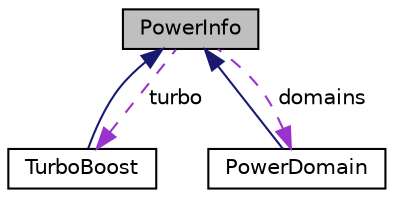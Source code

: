 digraph "PowerInfo"
{
  edge [fontname="Helvetica",fontsize="10",labelfontname="Helvetica",labelfontsize="10"];
  node [fontname="Helvetica",fontsize="10",shape=record];
  Node1 [label="PowerInfo",height=0.2,width=0.4,color="black", fillcolor="grey75", style="filled", fontcolor="black"];
  Node2 -> Node1 [dir="back",color="darkorchid3",fontsize="10",style="dashed",label=" turbo" ,fontname="Helvetica"];
  Node2 [label="TurboBoost",height=0.2,width=0.4,color="black", fillcolor="white", style="filled",URL="$structTurboBoost.html",tooltip="Information structure of CPU&#39;s turbo mode. "];
  Node1 -> Node2 [dir="back",color="midnightblue",fontsize="10",style="solid",fontname="Helvetica"];
  Node3 -> Node1 [dir="back",color="darkorchid3",fontsize="10",style="dashed",label=" domains" ,fontname="Helvetica"];
  Node3 [label="PowerDomain",height=0.2,width=0.4,color="black", fillcolor="white", style="filled",URL="$structPowerDomain.html",tooltip="Structure describing an RAPL power domain. "];
  Node1 -> Node3 [dir="back",color="midnightblue",fontsize="10",style="solid",fontname="Helvetica"];
}
